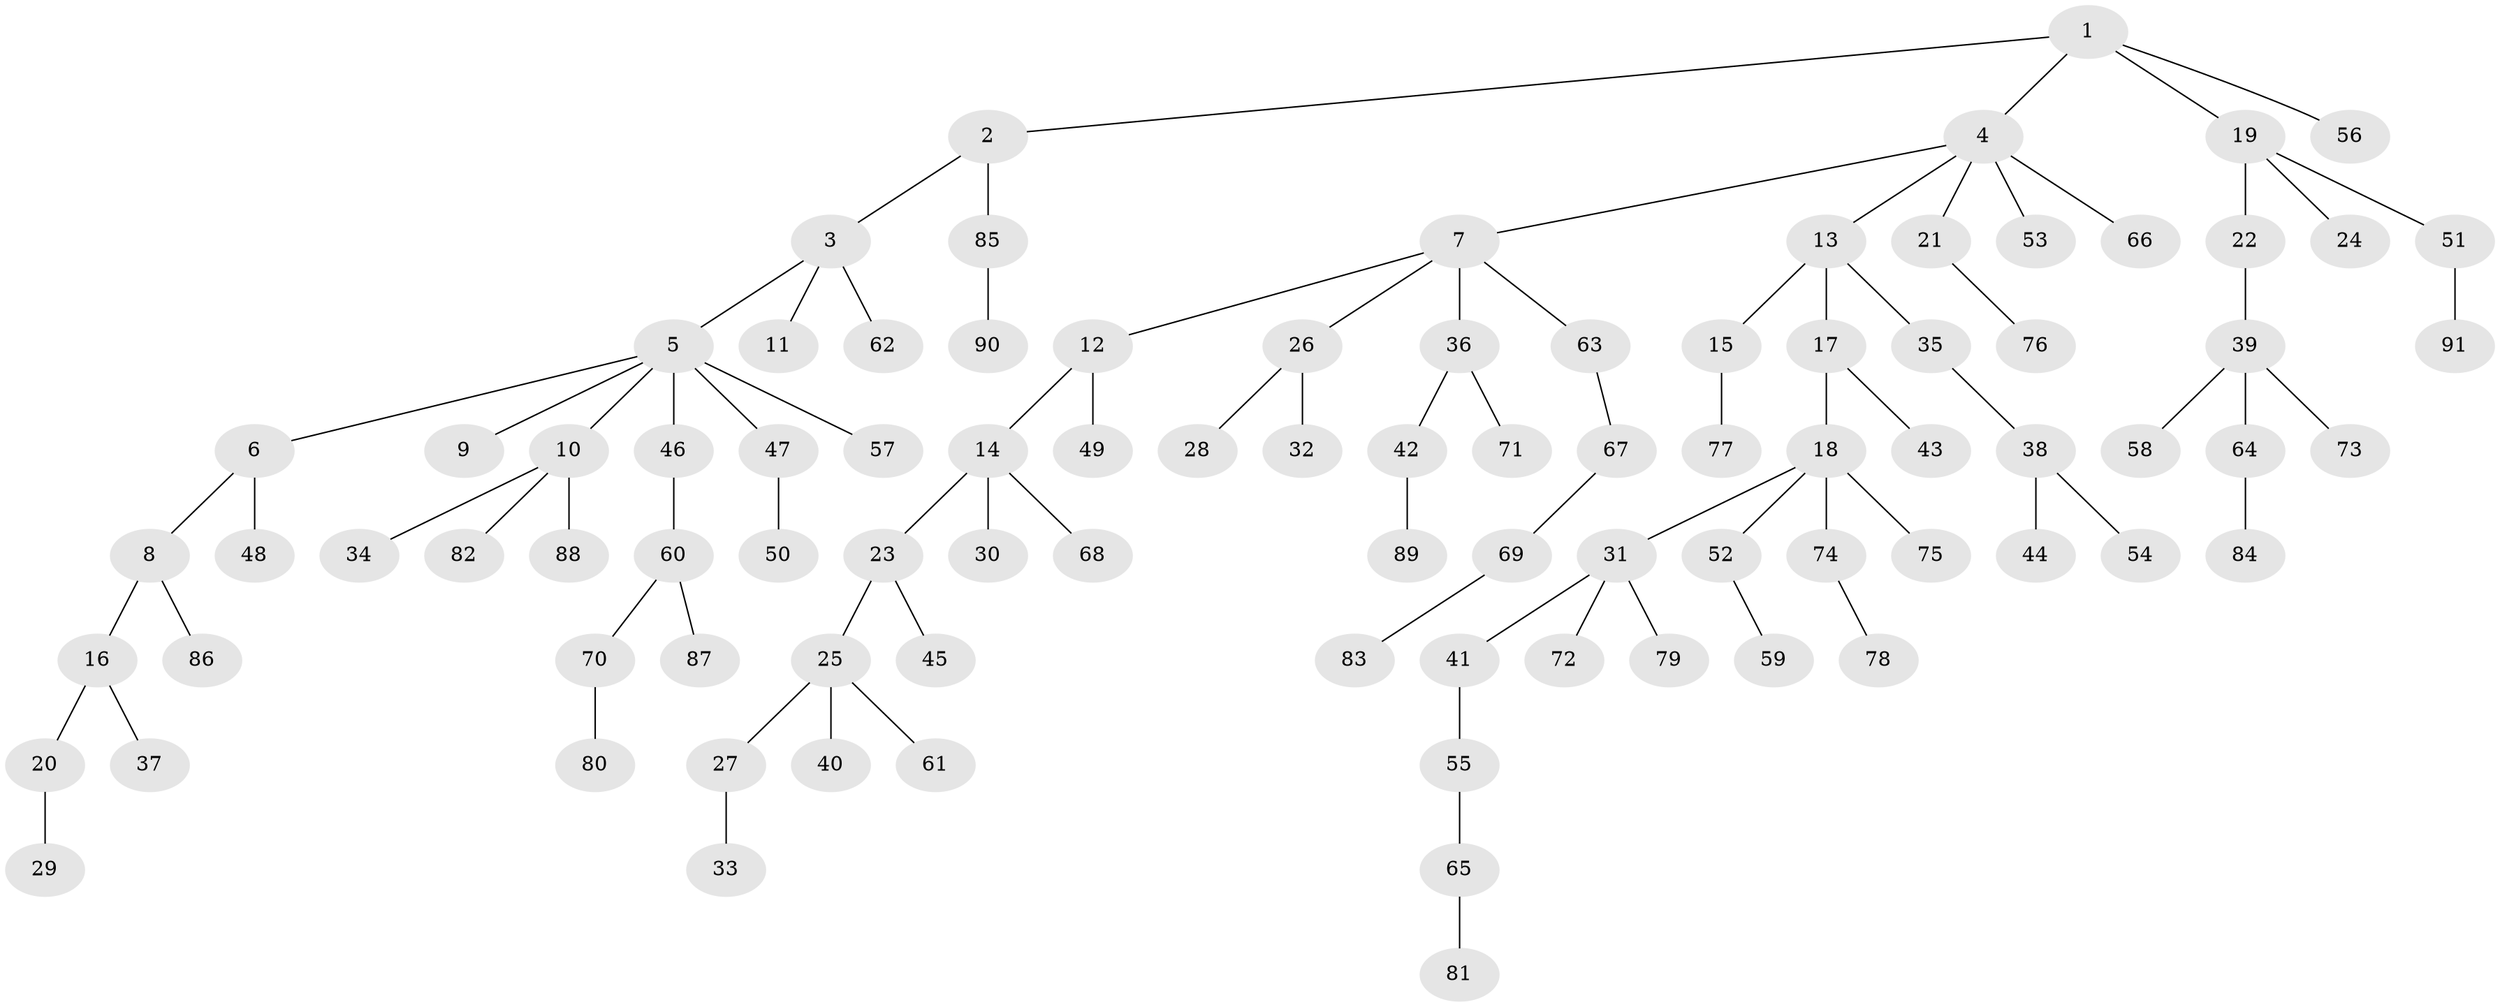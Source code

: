 // coarse degree distribution, {3: 0.1875, 2: 0.28125, 5: 0.046875, 1: 0.453125, 4: 0.015625, 6: 0.015625}
// Generated by graph-tools (version 1.1) at 2025/37/03/04/25 23:37:23]
// undirected, 91 vertices, 90 edges
graph export_dot {
  node [color=gray90,style=filled];
  1;
  2;
  3;
  4;
  5;
  6;
  7;
  8;
  9;
  10;
  11;
  12;
  13;
  14;
  15;
  16;
  17;
  18;
  19;
  20;
  21;
  22;
  23;
  24;
  25;
  26;
  27;
  28;
  29;
  30;
  31;
  32;
  33;
  34;
  35;
  36;
  37;
  38;
  39;
  40;
  41;
  42;
  43;
  44;
  45;
  46;
  47;
  48;
  49;
  50;
  51;
  52;
  53;
  54;
  55;
  56;
  57;
  58;
  59;
  60;
  61;
  62;
  63;
  64;
  65;
  66;
  67;
  68;
  69;
  70;
  71;
  72;
  73;
  74;
  75;
  76;
  77;
  78;
  79;
  80;
  81;
  82;
  83;
  84;
  85;
  86;
  87;
  88;
  89;
  90;
  91;
  1 -- 2;
  1 -- 4;
  1 -- 19;
  1 -- 56;
  2 -- 3;
  2 -- 85;
  3 -- 5;
  3 -- 11;
  3 -- 62;
  4 -- 7;
  4 -- 13;
  4 -- 21;
  4 -- 53;
  4 -- 66;
  5 -- 6;
  5 -- 9;
  5 -- 10;
  5 -- 46;
  5 -- 47;
  5 -- 57;
  6 -- 8;
  6 -- 48;
  7 -- 12;
  7 -- 26;
  7 -- 36;
  7 -- 63;
  8 -- 16;
  8 -- 86;
  10 -- 34;
  10 -- 82;
  10 -- 88;
  12 -- 14;
  12 -- 49;
  13 -- 15;
  13 -- 17;
  13 -- 35;
  14 -- 23;
  14 -- 30;
  14 -- 68;
  15 -- 77;
  16 -- 20;
  16 -- 37;
  17 -- 18;
  17 -- 43;
  18 -- 31;
  18 -- 52;
  18 -- 74;
  18 -- 75;
  19 -- 22;
  19 -- 24;
  19 -- 51;
  20 -- 29;
  21 -- 76;
  22 -- 39;
  23 -- 25;
  23 -- 45;
  25 -- 27;
  25 -- 40;
  25 -- 61;
  26 -- 28;
  26 -- 32;
  27 -- 33;
  31 -- 41;
  31 -- 72;
  31 -- 79;
  35 -- 38;
  36 -- 42;
  36 -- 71;
  38 -- 44;
  38 -- 54;
  39 -- 58;
  39 -- 64;
  39 -- 73;
  41 -- 55;
  42 -- 89;
  46 -- 60;
  47 -- 50;
  51 -- 91;
  52 -- 59;
  55 -- 65;
  60 -- 70;
  60 -- 87;
  63 -- 67;
  64 -- 84;
  65 -- 81;
  67 -- 69;
  69 -- 83;
  70 -- 80;
  74 -- 78;
  85 -- 90;
}
